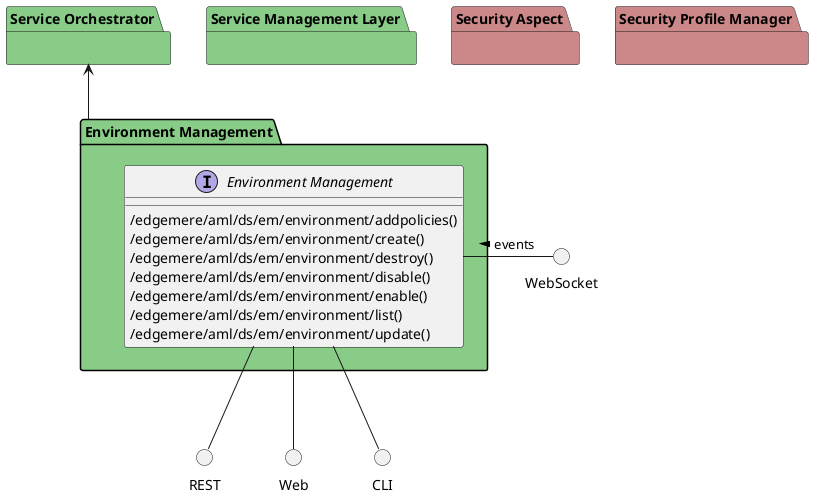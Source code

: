 @startuml


package "Service Orchestrator" #88cc88 {

}

package "Service Management Layer" #88cc88 {

}

package "Security Aspect" #cc8888 {

}

package "Security Profile Manager" #cc8888 {

}


package "Environment Management" #88cc88 {

    interface "Environment Management" as i {
    
            /edgemere/aml/ds/em/environment/addpolicies()
            /edgemere/aml/ds/em/environment/create()
            /edgemere/aml/ds/em/environment/destroy()
            /edgemere/aml/ds/em/environment/disable()
            /edgemere/aml/ds/em/environment/enable()
            /edgemere/aml/ds/em/environment/list()
            /edgemere/aml/ds/em/environment/update()
    
    }
}

circle REST
circle Web
circle CLI
circle WebSocket

i -down- Web
i -down- CLI
i -down- REST
WebSocket -left- i: events >

package "Environment Management" #88cc88 {


}


    "Service Orchestrator" <-- "Environment Management"


@enduml
